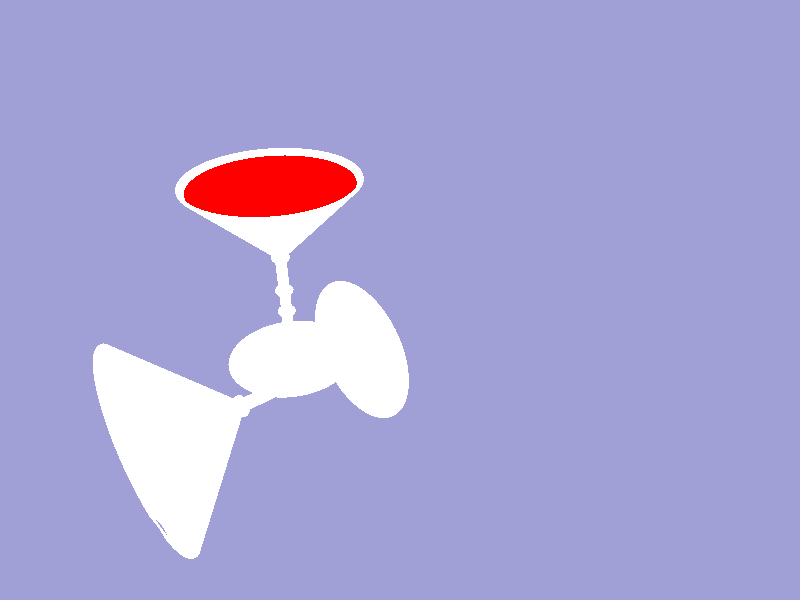 #version 3.7;

global_settings{ 
        max_trace_level 25
        photons { 
                gather 20, 100
                spacing 0.015
        }
}

#include "colors.inc"
#include "shapes.inc"
#include "textures.inc"
#include "metals.inc"

camera {
   location <50.0, 75.0, 65.0>
   angle 65 //  direction z
   up y
   right x*image_width/image_height
   look_at <-10.0, 18.0, 0.0>
}

light_source { <10.0, 75.0, 35.0> colour White }
light_source { <-35.0, 30.0, -150.0> colour White }




#declare I_Glass2 =                    //Use with Bead
    interior{
       fade_distance 1.5              // only for this scene
       fade_power 1
       ior 1.45
       caustics 2
    }


#declare I_Glass3 =                  //Use with Rim
   interior{
      ior 1.51
      caustics 2
      fade_distance 0.025
      fade_power 1
   }

#declare I_Glass4 =                  //Use with Top & Stem
   interior{
      ior 1.51
      caustics 2
      fade_distance 1.5
      fade_power 1
   }

#declare I_Glass5 =                 // Use with Base
   interior{
       ior 1.51
       caustics 2
       fade_distance 3.25
       fade_power 1
     }


#declare T_Glass = texture {
   pigment { color red 1.0 green 1.0 blue 1.0 filter 0.95 }
   finish {
      ambient 0.0
      diffuse 0.0
      reflection 0.1
      phong 0.3
      phong_size 90
   }
}

#declare Wine = color red 1.0 filter 0.85;

#declare Liquid = finish { reflection 0.05 }

#declare Bead = object {
   sphere { <0, 0, 0>, 1 scale <1.65, 0.65, 1.65> }
   texture { T_Glass}
   interior {I_Glass2}

}

#declare Rim =
   torus {0.975, 0.025
   clipped_by { plane { -y, 0.0 } }
   scale <15.0, 10.0, 15.0>
   translate 24.0*y
   texture {T_Glass}
   interior{I_Glass3}
}

#declare Top = intersection {
   plane { y, 1.0  }
   object { QCone_Y }
   object { QCone_Y scale <0.97, 1.0, 0.97> inverse }

   clipped_by { plane { y, 0.0  inverse } }
   scale <15.0, 10.0, 15.0>
   translate 14.0*y
   texture { T_Glass}
   interior {I_Glass4}
}

#declare Stem =
cylinder { y*3.25, y*14, 1
  texture { T_Glass}
  interior {I_Glass4}
}


#declare Base = object {
   QCone_Y
   clipped_by {
      plane { y, 0.0  }
      plane { y, -1.0 inverse }
   }
   translate 1.0*y         /* This actually puts the base of the cone on y=0*/
   scale <12.0, 3.25, 12.0>
   texture { T_Glass}
   interior { I_Glass5}
}

#declare Wine2 =
union {
   cone { 0, 0, y, 0.95 open
      texture {
         finish { Liquid }
         pigment { Wine }
      }
   }
   disc { y, y, 0.95
      texture {
         finish { Liquid
            specular 1
            roughness 0.01
         }
         pigment { Wine }
         normal { onion 0.75 frequency 3 sine_wave turbulence 0.15 }
      }

   }
   scale <14.9, 9.5, 14.9>
   translate 14.0*y
   texture {
      finish { Liquid }
      pigment { Wine }
   }
}



#declare WineGlass_Without_Wine = merge {
   object { Rim   }
   object { Top   }
   object { Bead  translate 14.5*y }
   object { Bead  translate 10.0*y }
   object { Bead  translate  7.0*y }
   object { Bead  translate  3.0*y }
   object { Stem  }
   object { Base  }
   scale <1.0, 1.50, 1.0>
}
#declare WineGlass_With_Wine = union {
   object { WineGlass_Without_Wine }
   object { Wine2
      scale <1.0, 1.50, 1.0>
   }
}


fog { distance 200 color Black }

/* Ground plane */
plane {
   y, 0.0
   texture {
      pigment { RichBlue }
      normal {
         quilted 0.45
         control0 1 control1 1
         scale <0.45, 1, 0.45>
      }
   }
}


// How did I figure out those wierd transformations below?
// Well, they'd be less obscure had I created the wine glass properly,
// but since I didn't, I simply put the camera a tiny bit above the
// floorplane and tried various values until it "fit".

object { WineGlass_Without_Wine 
            translate -x*12.15
            rotate -z*86.5   
            photons {target 10 refraction off reflection on}}

object { WineGlass_With_Wine translate <0, 0, -20> photons {target 10 refraction on reflection on}}